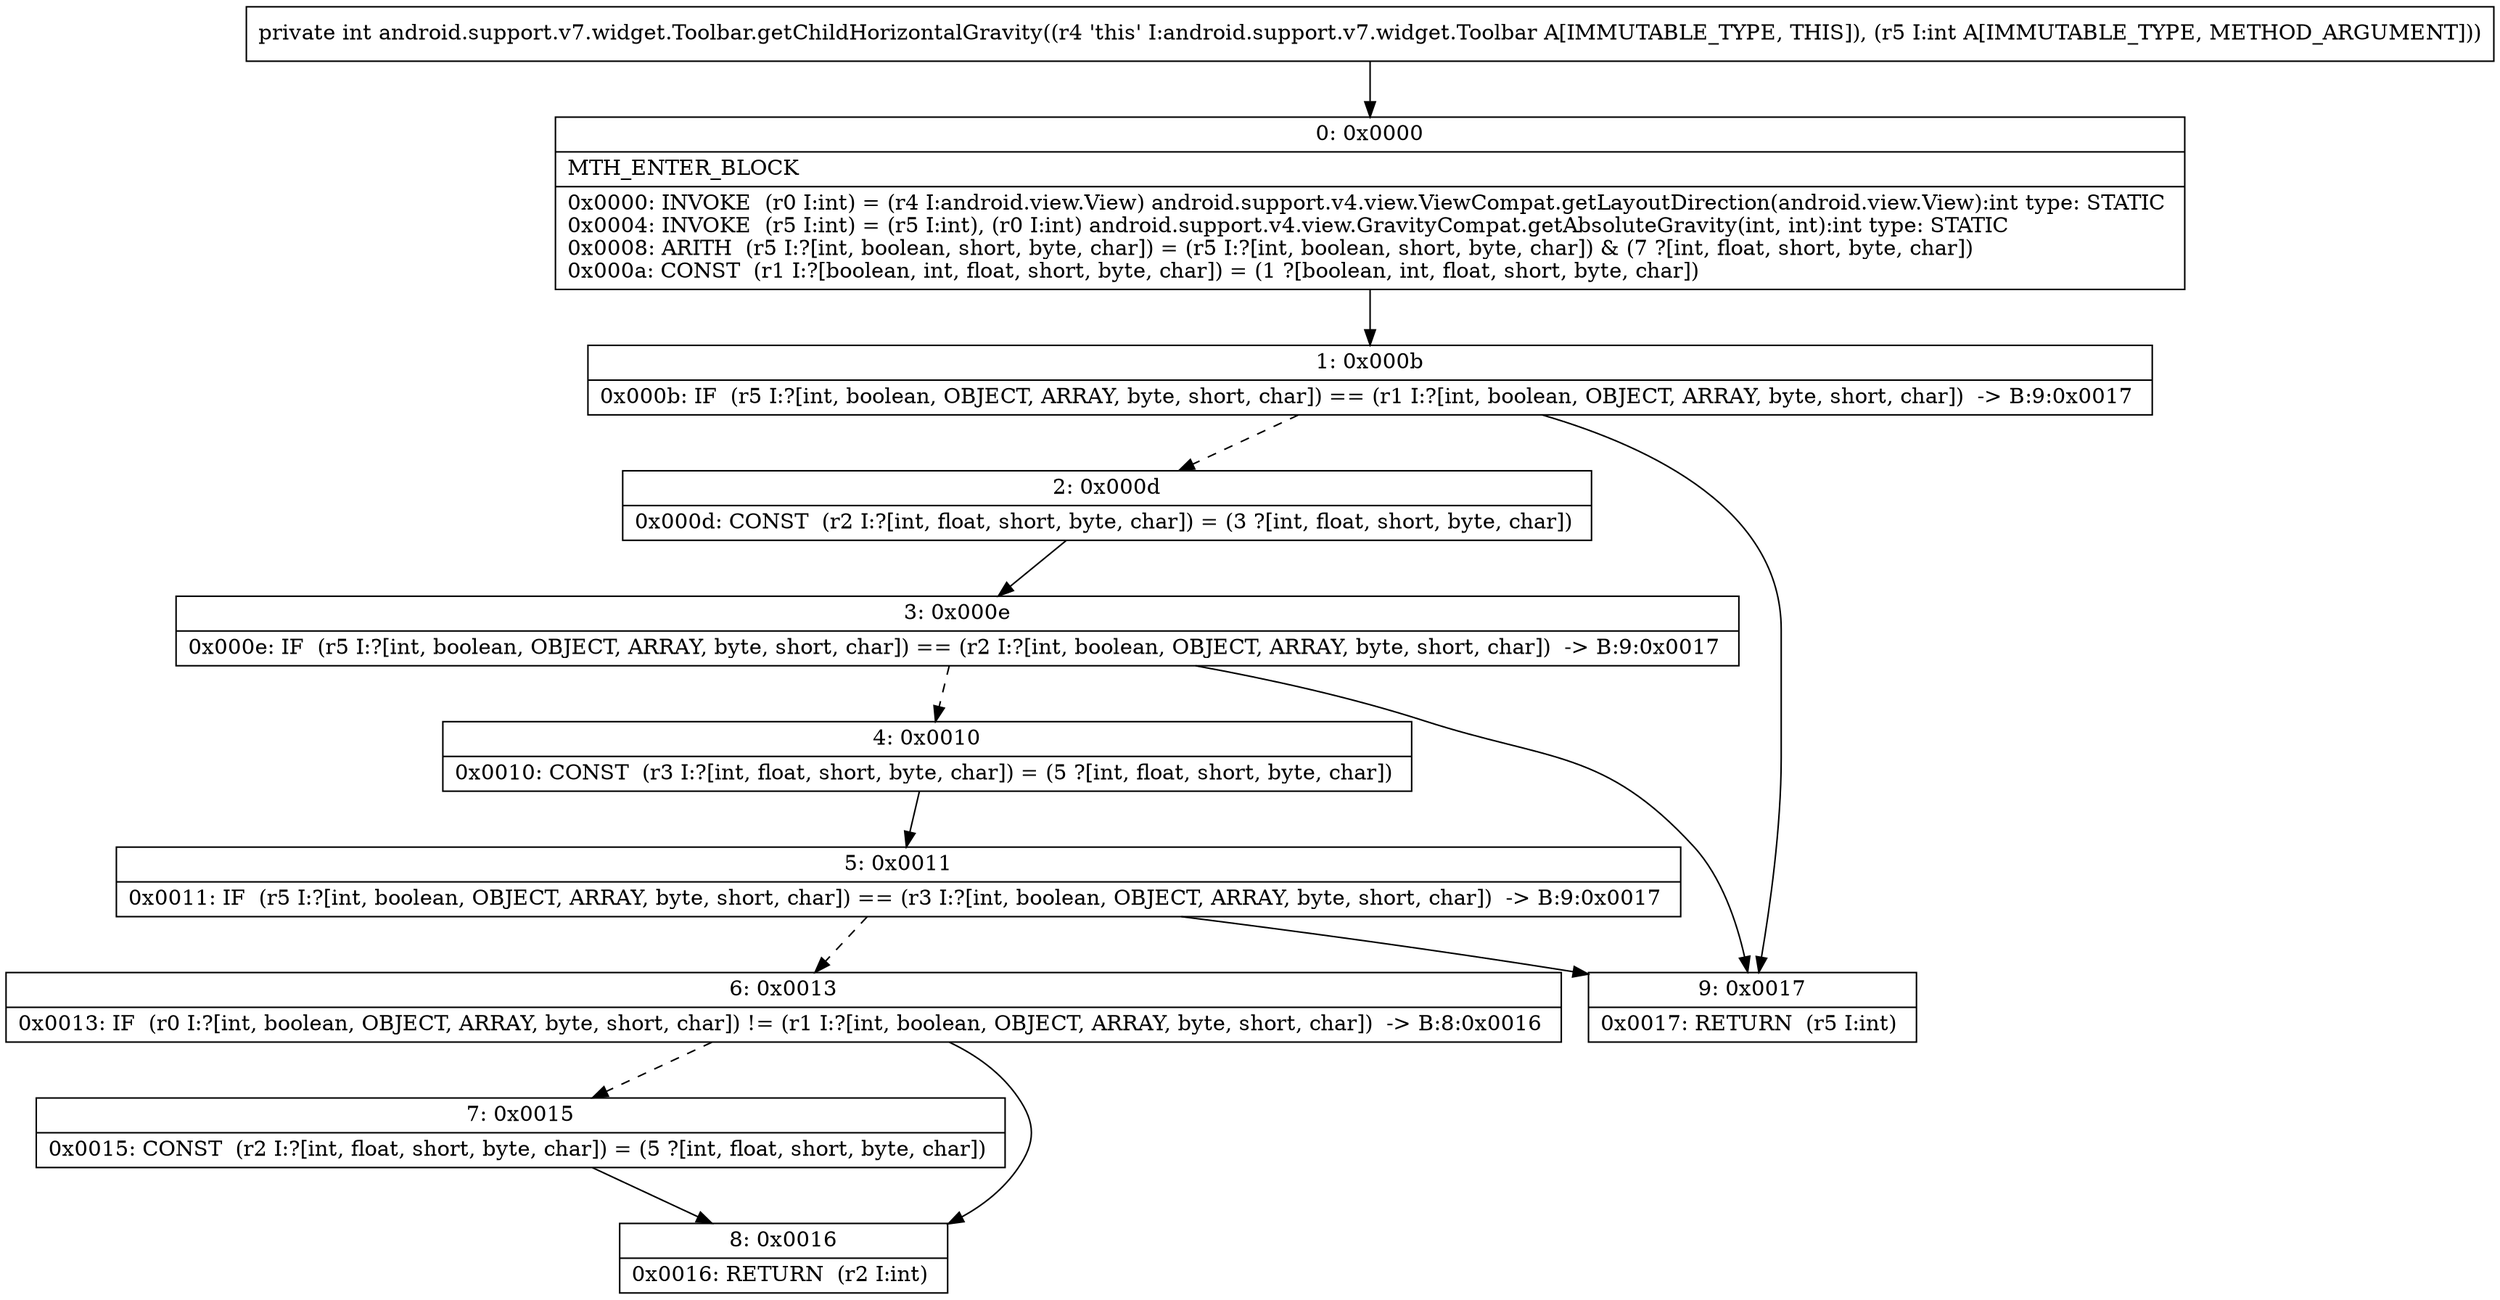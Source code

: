 digraph "CFG forandroid.support.v7.widget.Toolbar.getChildHorizontalGravity(I)I" {
Node_0 [shape=record,label="{0\:\ 0x0000|MTH_ENTER_BLOCK\l|0x0000: INVOKE  (r0 I:int) = (r4 I:android.view.View) android.support.v4.view.ViewCompat.getLayoutDirection(android.view.View):int type: STATIC \l0x0004: INVOKE  (r5 I:int) = (r5 I:int), (r0 I:int) android.support.v4.view.GravityCompat.getAbsoluteGravity(int, int):int type: STATIC \l0x0008: ARITH  (r5 I:?[int, boolean, short, byte, char]) = (r5 I:?[int, boolean, short, byte, char]) & (7 ?[int, float, short, byte, char]) \l0x000a: CONST  (r1 I:?[boolean, int, float, short, byte, char]) = (1 ?[boolean, int, float, short, byte, char]) \l}"];
Node_1 [shape=record,label="{1\:\ 0x000b|0x000b: IF  (r5 I:?[int, boolean, OBJECT, ARRAY, byte, short, char]) == (r1 I:?[int, boolean, OBJECT, ARRAY, byte, short, char])  \-\> B:9:0x0017 \l}"];
Node_2 [shape=record,label="{2\:\ 0x000d|0x000d: CONST  (r2 I:?[int, float, short, byte, char]) = (3 ?[int, float, short, byte, char]) \l}"];
Node_3 [shape=record,label="{3\:\ 0x000e|0x000e: IF  (r5 I:?[int, boolean, OBJECT, ARRAY, byte, short, char]) == (r2 I:?[int, boolean, OBJECT, ARRAY, byte, short, char])  \-\> B:9:0x0017 \l}"];
Node_4 [shape=record,label="{4\:\ 0x0010|0x0010: CONST  (r3 I:?[int, float, short, byte, char]) = (5 ?[int, float, short, byte, char]) \l}"];
Node_5 [shape=record,label="{5\:\ 0x0011|0x0011: IF  (r5 I:?[int, boolean, OBJECT, ARRAY, byte, short, char]) == (r3 I:?[int, boolean, OBJECT, ARRAY, byte, short, char])  \-\> B:9:0x0017 \l}"];
Node_6 [shape=record,label="{6\:\ 0x0013|0x0013: IF  (r0 I:?[int, boolean, OBJECT, ARRAY, byte, short, char]) != (r1 I:?[int, boolean, OBJECT, ARRAY, byte, short, char])  \-\> B:8:0x0016 \l}"];
Node_7 [shape=record,label="{7\:\ 0x0015|0x0015: CONST  (r2 I:?[int, float, short, byte, char]) = (5 ?[int, float, short, byte, char]) \l}"];
Node_8 [shape=record,label="{8\:\ 0x0016|0x0016: RETURN  (r2 I:int) \l}"];
Node_9 [shape=record,label="{9\:\ 0x0017|0x0017: RETURN  (r5 I:int) \l}"];
MethodNode[shape=record,label="{private int android.support.v7.widget.Toolbar.getChildHorizontalGravity((r4 'this' I:android.support.v7.widget.Toolbar A[IMMUTABLE_TYPE, THIS]), (r5 I:int A[IMMUTABLE_TYPE, METHOD_ARGUMENT])) }"];
MethodNode -> Node_0;
Node_0 -> Node_1;
Node_1 -> Node_2[style=dashed];
Node_1 -> Node_9;
Node_2 -> Node_3;
Node_3 -> Node_4[style=dashed];
Node_3 -> Node_9;
Node_4 -> Node_5;
Node_5 -> Node_6[style=dashed];
Node_5 -> Node_9;
Node_6 -> Node_7[style=dashed];
Node_6 -> Node_8;
Node_7 -> Node_8;
}

